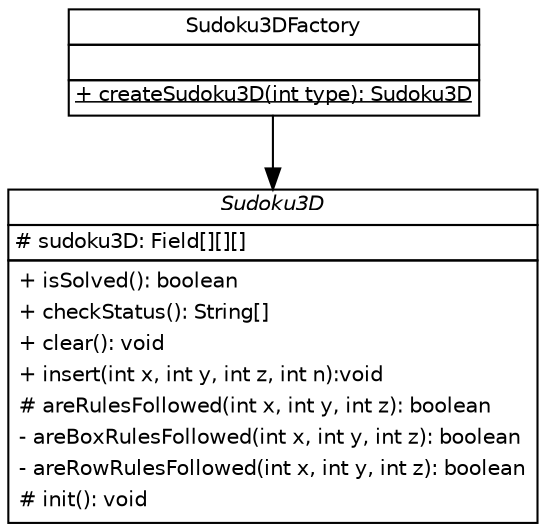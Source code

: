 digraph G {
    fontname = "Bitstream Vera Sans"
    fontsize = 8

    node [
        fontname = "Bitstream Vera Sans"
        fontsize = 10
        shape = none width=0 height=0 margin=0
    ]

    edge [
        fontname = "Bitstream Vera Sans"
        fontsize = 10
    ]

    subgraph packagemodel{

        sudoku3dfactory [
            label =
            <<table border="0" cellspacing="0" cellborder="1">
                <tr>
                    <td>Sudoku3DFactory</td>
                </tr>
                <tr>
                    <td>
                    </td>
                </tr>
                <tr>
                    <td><u>+ createSudoku3D(int type): Sudoku3D</u></td>
                </tr>
            </table>>
        ]

        sudoku3d [
            label =
            <<table border="0" cellspacing="0" cellborder="1">
                <tr>
                    <td><i>Sudoku3D</i></td>
                </tr>
                <tr>
                    <td align="left"># sudoku3D: Field[][][]</td>
                </tr>
                <tr>
                    <td>
                        <table border="0" cellspacing="0" cellborder="0">
                            <tr><td align="left">+ isSolved(): boolean</td></tr>
                            <tr><td align="left">+ checkStatus(): String[]</td></tr>
                            <tr><td align="left">+ clear(): void</td></tr>
                            <tr><td align="left">+ insert(int x, int y, int z, int n):void</td></tr>
                            <tr><td align="left"># areRulesFollowed(int x, int y, int z): boolean</td></tr>
                            <tr><td align="left">- areBoxRulesFollowed(int x, int y, int z): boolean</td></tr>
                            <tr><td align="left">- areRowRulesFollowed(int x, int y, int z): boolean</td></tr>
                            <tr><td align="left"># init(): void</td></tr>
                        </table>
                    </td>
                </tr>
            </table>>
        ]

        sudoku3dfactory -> sudoku3d

    }
}
